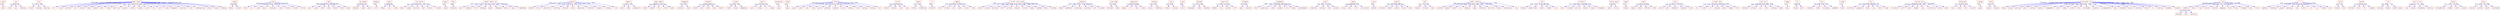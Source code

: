 strict digraph {
	sight	 [color=red,
		fontname=courier,
		shape=box];
	soon	 [color=red,
		fontname=courier,
		shape=box];
	sight -> soon	 [color=blue,
		xlabel=0.29];
	did	 [color=red,
		fontname=courier,
		shape=box];
	stay	 [color=red,
		fontname=courier,
		shape=box];
	did -> stay	 [color=blue,
		xlabel=0.12];
	was	 [color=red,
		fontname=courier,
		shape=box];
	did -> was	 [color=blue,
		xlabel=0.16];
	leaving	 [color=red,
		fontname=courier,
		shape=box];
	did -> leaving	 [color=blue,
		xlabel=0.57];
	life	 [color=red,
		fontname=courier,
		shape=box];
	closer	 [color=red,
		fontname=courier,
		shape=box];
	life -> closer	 [color=blue,
		xlabel=0.57];
	running	 [color=red,
		fontname=courier,
		shape=box];
	life -> running	 [color=blue,
		xlabel=0.57];
	getting	 [color=red,
		fontname=courier,
		shape=box];
	life -> getting	 [color=blue,
		xlabel=0.41];
	"mama rabbit"	 [color=red,
		fontname=courier,
		shape=box];
	art	 [color=red,
		fontname=courier,
		shape=box];
	"mama rabbit" -> art	 [color=blue,
		xlabel=0.33];
	cried	 [color=red,
		fontname=courier,
		shape=box];
	"mama rabbit" -> cried	 [color=blue,
		xlabel=0.39];
	hustled	 [color=red,
		fontname=courier,
		shape=box];
	"mama rabbit" -> hustled	 [color=blue,
		xlabel=0.31];
	tea	 [color=red,
		fontname=courier,
		shape=box];
	"mama rabbit" -> tea	 [color=blue,
		xlabel=0.33];
	turned	 [color=red,
		fontname=courier,
		shape=box];
	"mama rabbit" -> turned	 [color=blue,
		xlabel=0.25];
	high	 [color=red,
		fontname=courier,
		shape=box];
	"mama rabbit" -> high	 [color=blue,
		xlabel=0.25];
	heard	 [color=red,
		fontname=courier,
		shape=box];
	"mama rabbit" -> heard	 [color=blue,
		xlabel=0.39];
	mint	 [color=red,
		fontname=courier,
		shape=box];
	"mama rabbit" -> mint	 [color=blue,
		xlabel=0.33];
	chase	 [color=red,
		fontname=courier,
		shape=box];
	"mama rabbit" -> chase	 [color=blue,
		xlabel=0.37];
	"mint tea"	 [color=red,
		fontname=courier,
		shape=box];
	"mama rabbit" -> "mint tea"	 [color=blue,
		xlabel=0.41];
	prayers	 [color=red,
		fontname=courier,
		shape=box];
	"mama rabbit" -> prayers	 [color=blue,
		xlabel=0.37];
	father	 [color=red,
		fontname=courier,
		shape=box];
	"mama rabbit" -> father	 [color=blue,
		xlabel=0.33];
	hounds	 [color=red,
		fontname=courier,
		shape=box];
	"mama rabbit" -> hounds	 [color=blue,
		xlabel=0.37];
	start	 [color=red,
		fontname=courier,
		shape=box];
	"mama rabbit" -> start	 [color=blue,
		xlabel=0.37];
	hot	 [color=red,
		fontname=courier,
		shape=box];
	"mama rabbit" -> hot	 [color=blue,
		xlabel=0.31];
	call	 [color=red,
		fontname=courier,
		shape=box];
	"mama rabbit" -> call	 [color=blue,
		xlabel=0.33];
	cream	 [color=red,
		fontname=courier,
		shape=box];
	"mama rabbit" -> cream	 [color=blue,
		xlabel=0.33];
	whipped	 [color=red,
		fontname=courier,
		shape=box];
	"mama rabbit" -> whipped	 [color=blue,
		xlabel=0.33];
	chocolate	 [color=red,
		fontname=courier,
		shape=box];
	"mama rabbit" -> chocolate	 [color=blue,
		xlabel=0.92];
	last	 [color=red,
		fontname=courier,
		shape=box];
	"mama rabbit" -> last	 [color=blue,
		xlabel=0.18];
	thanksgiving	 [color=red,
		fontname=courier,
		shape=box];
	"mama rabbit" -> thanksgiving	 [color=blue,
		xlabel=0.29];
	piled	 [color=red,
		fontname=courier,
		shape=box];
	"mama rabbit" -> piled	 [color=blue,
		xlabel=0.33];
	praise	 [color=red,
		fontname=courier,
		shape=box];
	"mama rabbit" -> praise	 [color=blue,
		xlabel=0.33];
	making	 [color=red,
		fontname=courier,
		shape=box];
	"mama rabbit" -> making	 [color=blue,
		xlabel=0.31];
	rabbit	 [color=red,
		fontname=courier,
		shape=box];
	house	 [color=red,
		fontname=courier,
		shape=box];
	rabbit -> house	 [color=blue,
		xlabel=0.94];
	called	 [color=red,
		fontname=courier,
		shape=box];
	rabbit -> called	 [color=blue,
		xlabel=0.69];
	pine	 [color=red,
		fontname=courier,
		shape=box];
	trees	 [color=red,
		fontname=courier,
		shape=box];
	pine -> trees	 [color=blue,
		xlabel=0.18];
	air	 [color=red,
		fontname=courier,
		shape=box];
	pine -> air	 [color=blue,
		xlabel=0.12];
	sang	 [color=red,
		fontname=courier,
		shape=box];
	pine -> sang	 [color=blue,
		xlabel=0.25];
	music	 [color=red,
		fontname=courier,
		shape=box];
	pine -> music	 [color=blue,
		xlabel=0.25];
	fragrance	 [color=red,
		fontname=courier,
		shape=box];
	pine -> fragrance	 [color=blue,
		xlabel=0.22];
	wind	 [color=red,
		fontname=courier,
		shape=box];
	pine -> wind	 [color=blue,
		xlabel=0.18];
	flowers	 [color=red,
		fontname=courier,
		shape=box];
	pine -> flowers	 [color=blue,
		xlabel=0.18];
	birds	 [color=red,
		fontname=courier,
		shape=box];
	pine -> birds	 [color=blue,
		xlabel=0.22];
	filled	 [color=red,
		fontname=courier,
		shape=box];
	pine -> filled	 [color=blue,
		xlabel=0.73];
	rabs	 [color=red,
		fontname=courier,
		shape=box];
	get	 [color=red,
		fontname=courier,
		shape=box];
	rabs -> get	 [color=blue,
		xlabel=0.06];
	come	 [color=red,
		fontname=courier,
		shape=box];
	rabs -> come	 [color=blue,
		xlabel=0.92];
	rake	 [color=red,
		fontname=courier,
		shape=box];
	rabs -> rake	 [color=blue,
		xlabel=0.06];
	stop	 [color=red,
		fontname=courier,
		shape=box];
	rabs -> stop	 [color=blue,
		xlabel=0.1];
	three	 [color=red,
		fontname=courier,
		shape=box];
	rabs -> three	 [color=blue,
		xlabel=0.18];
	field	 [color=red,
		fontname=courier,
		shape=box];
	rabs -> field	 [color=blue,
		xlabel=0.08];
	open	 [color=red,
		fontname=courier,
		shape=box];
	rabs -> open	 [color=blue,
		xlabel=0.25];
	exclaimed	 [color=red,
		fontname=courier,
		shape=box];
	unknown	 [color=red,
		fontname=courier,
		shape=box];
	exclaimed -> unknown	 [color=blue,
		xlabel=0.69];
	right	 [color=red,
		fontname=courier,
		shape=box];
	exclaimed -> right	 [color=blue,
		xlabel=0.18];
	parts	 [color=red,
		fontname=courier,
		shape=box];
	exclaimed -> parts	 [color=blue,
		xlabel=0.22];
	meadows	 [color=red,
		fontname=courier,
		shape=box];
	hill	 [color=red,
		fontname=courier,
		shape=box];
	meadows -> hill	 [color=blue,
		xlabel=0.63];
	wants	 [color=red,
		fontname=courier,
		shape=box];
	knows	 [color=red,
		fontname=courier,
		shape=box];
	wants -> knows	 [color=blue,
		xlabel=0.1];
	eat	 [color=red,
		fontname=courier,
		shape=box];
	wants -> eat	 [color=blue,
		xlabel=0.08];
	take	 [color=red,
		fontname=courier,
		shape=box];
	wants -> take	 [color=blue,
		xlabel=0.45];
	"fox hunters"	 [color=red,
		fontname=courier,
		shape=box];
	beat	 [color=red,
		fontname=courier,
		shape=box];
	"fox hunters" -> beat	 [color=blue,
		xlabel=0.41];
	urged	 [color=red,
		fontname=courier,
		shape=box];
	"fox hunters" -> urged	 [color=blue,
		xlabel=0.31];
	excited	 [color=red,
		fontname=courier,
		shape=box];
	"fox hunters" -> excited	 [color=blue,
		xlabel=0.39];
	feet	 [color=red,
		fontname=courier,
		shape=box];
	"fox hunters" -> feet	 [color=blue,
		xlabel=0.31];
	"horses'"	 [color=red,
		fontname=courier,
		shape=box];
	"fox hunters" -> "horses'"	 [color=blue,
		xlabel=1.0];
	rhythm	 [color=red,
		fontname=courier,
		shape=box];
	"fox hunters" -> rhythm	 [color=blue,
		xlabel=0.41];
	bushes	 [color=red,
		fontname=courier,
		shape=box];
	spied	 [color=red,
		fontname=courier,
		shape=box];
	bushes -> spied	 [color=blue,
		xlabel=0.67];
	door	 [color=red,
		fontname=courier,
		shape=box];
	answered	 [color=red,
		fontname=courier,
		shape=box];
	door -> answered	 [color=blue,
		xlabel=0.49];
	"rabbit family sat"	 [color=red,
		fontname=courier,
		shape=box];
	poor	 [color=red,
		fontname=courier,
		shape=box];
	"rabbit family sat" -> poor	 [color=blue,
		xlabel=0.27];
	shaking	 [color=red,
		fontname=courier,
		shape=box];
	"rabbit family sat" -> shaking	 [color=blue,
		xlabel=0.22];
	still	 [color=red,
		fontname=courier,
		shape=box];
	"rabbit family sat" -> still	 [color=blue,
		xlabel=0.12];
	bulging	 [color=red,
		fontname=courier,
		shape=box];
	"rabbit family sat" -> bulging	 [color=blue,
		xlabel=0.2];
	panic	 [color=red,
		fontname=courier,
		shape=box];
	"rabbit family sat" -> panic	 [color=blue,
		xlabel=0.82];
	thumping	 [color=red,
		fontname=courier,
		shape=box];
	"rabbit family sat" -> thumping	 [color=blue,
		xlabel=0.22];
	hearts	 [color=red,
		fontname=courier,
		shape=box];
	"rabbit family sat" -> hearts	 [color=blue,
		xlabel=0.25];
	paws	 [color=red,
		fontname=courier,
		shape=box];
	"rabbit family sat" -> paws	 [color=blue,
		xlabel=0.27];
	frightened	 [color=red,
		fontname=courier,
		shape=box];
	"rabbit family sat" -> frightened	 [color=blue,
		xlabel=0.27];
	dainty	 [color=red,
		fontname=courier,
		shape=box];
	looked	 [color=red,
		fontname=courier,
		shape=box];
	dainty -> looked	 [color=blue,
		xlabel=0.29];
	little	 [color=red,
		fontname=courier,
		shape=box];
	dainty -> little	 [color=blue,
		xlabel=0.27];
	spectacles	 [color=red,
		fontname=courier,
		shape=box];
	dainty -> spectacles	 [color=blue,
		xlabel=0.25];
	knitting	 [color=red,
		fontname=courier,
		shape=box];
	dainty -> knitting	 [color=blue,
		xlabel=0.22];
	dressed	 [color=red,
		fontname=courier,
		shape=box];
	dainty -> dressed	 [color=blue,
		xlabel=0.24];
	socks	 [color=red,
		fontname=courier,
		shape=box];
	dainty -> socks	 [color=blue,
		xlabel=0.25];
	housecoat	 [color=red,
		fontname=courier,
		shape=box];
	dainty -> housecoat	 [color=blue,
		xlabel=0.22];
	flowered	 [color=red,
		fontname=courier,
		shape=box];
	dainty -> flowered	 [color=blue,
		xlabel=0.73];
	slippers	 [color=red,
		fontname=courier,
		shape=box];
	dainty -> slippers	 [color=blue,
		xlabel=0.27];
	lovingly	 [color=red,
		fontname=courier,
		shape=box];
	dainty -> lovingly	 [color=blue,
		xlabel=0.22];
	red	 [color=red,
		fontname=courier,
		shape=box];
	dainty -> red	 [color=blue,
		xlabel=0.24];
	apples	 [color=red,
		fontname=courier,
		shape=box];
	much	 [color=red,
		fontname=courier,
		shape=box];
	apples -> much	 [color=blue,
		xlabel=0.55];
	bake	 [color=red,
		fontname=courier,
		shape=box];
	apples -> bake	 [color=blue,
		xlabel=0.57];
	"greedy mrs"	 [color=red,
		fontname=courier,
		shape=box];
	apples -> "greedy mrs"	 [color=blue,
		xlabel=0.53];
	"papa rabbit"	 [color=red,
		fontname=courier,
		shape=box];
	heart	 [color=red,
		fontname=courier,
		shape=box];
	"papa rabbit" -> heart	 [color=blue,
		xlabel=0.29];
	bound	 [color=red,
		fontname=courier,
		shape=box];
	"papa rabbit" -> bound	 [color=blue,
		xlabel=0.96];
	"\"fox"	 [color=red,
		fontname=courier,
		shape=box];
	"papa rabbit" -> "\"fox"	 [color=blue,
		xlabel=0.37];
	relief	 [color=red,
		fontname=courier,
		shape=box];
	"papa rabbit" -> relief	 [color=blue,
		xlabel=0.35];
	gave	 [color=red,
		fontname=courier,
		shape=box];
	"papa rabbit" -> gave	 [color=blue,
		xlabel=0.33];
	eedgehog	 [color=red,
		fontname=courier,
		shape=box];
	cordially	 [color=red,
		fontname=courier,
		shape=box];
	eedgehog -> cordially	 [color=blue,
		xlabel=0.14];
	none	 [color=red,
		fontname=courier,
		shape=box];
	eedgehog -> none	 [color=blue,
		xlabel=0.61];
	thought	 [color=red,
		fontname=courier,
		shape=box];
	would	 [color=red,
		fontname=courier,
		shape=box];
	thought -> would	 [color=blue,
		xlabel=0.1];
	chat	 [color=red,
		fontname=courier,
		shape=box];
	thought -> chat	 [color=blue,
		xlabel=0.14];
	time	 [color=red,
		fontname=courier,
		shape=box];
	thought -> time	 [color=blue,
		xlabel=0.16];
	seen	 [color=red,
		fontname=courier,
		shape=box];
	thought -> seen	 [color=blue,
		xlabel=0.08];
	"haven't"	 [color=red,
		fontname=courier,
		shape=box];
	thought -> "haven't"	 [color=blue,
		xlabel=0.57];
	fright	 [color=red,
		fontname=courier,
		shape=box];
	head	 [color=red,
		fontname=courier,
		shape=box];
	fright -> head	 [color=blue,
		xlabel=0.25];
	stood	 [color=red,
		fontname=courier,
		shape=box];
	fright -> stood	 [color=blue,
		xlabel=0.29];
	"hedgehog's"	 [color=red,
		fontname=courier,
		shape=box];
	fright -> "hedgehog's"	 [color=blue,
		xlabel=0.78];
	quills	 [color=red,
		fontname=courier,
		shape=box];
	pull	 [color=red,
		fontname=courier,
		shape=box];
	quills -> pull	 [color=blue,
		xlabel=0.82];
	trying	 [color=red,
		fontname=courier,
		shape=box];
	quills -> trying	 [color=blue,
		xlabel=0.75];
	fro	 [color=red,
		fontname=courier,
		shape=box];
	quills -> fro	 [color=blue,
		xlabel=0.82];
	gone	 [color=red,
		fontname=courier,
		shape=box];
	quills -> gone	 [color=blue,
		xlabel=0.8];
	greediness	 [color=red,
		fontname=courier,
		shape=box];
	pays	 [color=red,
		fontname=courier,
		shape=box];
	greediness -> pays	 [color=blue,
		xlabel=0.51];
	found	 [color=red,
		fontname=courier,
		shape=box];
	huge	 [color=red,
		fontname=courier,
		shape=box];
	found -> huge	 [color=blue,
		xlabel=0.55];
	"\"looks"	 [color=red,
		fontname=courier,
		shape=box];
	great	 [color=red,
		fontname=courier,
		shape=box];
	"\"looks" -> great	 [color=blue,
		xlabel=0.22];
	said	 [color=red,
		fontname=courier,
		shape=box];
	"\"looks" -> said	 [color=blue,
		xlabel=0.39];
	end	 [color=red,
		fontname=courier,
		shape=box];
	"\"looks" -> end	 [color=blue,
		xlabel=0.33];
	like	 [color=red,
		fontname=courier,
		shape=box];
	"\"looks" -> like	 [color=blue,
		xlabel=0.25];
	porch	 [color=red,
		fontname=courier,
		shape=box];
	"\"looks" -> porch	 [color=blue,
		xlabel=0.9];
	walking	 [color=red,
		fontname=courier,
		shape=box];
	"\"looks" -> walking	 [color=blue,
		xlabel=0.33];
	looking	 [color=red,
		fontname=courier,
		shape=box];
	"\"looks" -> looking	 [color=blue,
		xlabel=0.31];
	carrot	 [color=red,
		fontname=courier,
		shape=box];
	"\"looks" -> carrot	 [color=blue,
		xlabel=0.35];
	coming	 [color=red,
		fontname=courier,
		shape=box];
	"\"looks" -> coming	 [color=blue,
		xlabel=0.31];
	front	 [color=red,
		fontname=courier,
		shape=box];
	"\"looks" -> front	 [color=blue,
		xlabel=0.37];
	eating	 [color=red,
		fontname=courier,
		shape=box];
	"\"looks" -> eating	 [color=blue,
		xlabel=0.27];
	rocking	 [color=red,
		fontname=courier,
		shape=box];
	"\"looks" -> rocking	 [color=blue,
		xlabel=0.31];
	sat	 [color=red,
		fontname=courier,
		shape=box];
	"\"looks" -> sat	 [color=blue,
		xlabel=0.31];
	stick	 [color=red,
		fontname=courier,
		shape=box];
	breath	 [color=red,
		fontname=courier,
		shape=box];
	stick -> breath	 [color=blue,
		xlabel=0.69];
	beside	 [color=red,
		fontname=courier,
		shape=box];
	stick -> beside	 [color=blue,
		xlabel=0.24];
	oak	 [color=red,
		fontname=courier,
		shape=box];
	stick -> oak	 [color=blue,
		xlabel=0.22];
	big	 [color=red,
		fontname=courier,
		shape=box];
	stick -> big	 [color=blue,
		xlabel=0.18];
	mouth	 [color=red,
		fontname=courier,
		shape=box];
	fairly	 [color=red,
		fontname=courier,
		shape=box];
	mouth -> fairly	 [color=blue,
		xlabel=0.51];
	dribbling	 [color=red,
		fontname=courier,
		shape=box];
	mouth -> dribbling	 [color=blue,
		xlabel=0.51];
	mr	 [color=red,
		fontname=courier,
		shape=box];
	children	 [color=red,
		fontname=courier,
		shape=box];
	mr -> children	 [color=blue,
		xlabel=0.82];
	jumped	 [color=red,
		fontname=courier,
		shape=box];
	slid	 [color=red,
		fontname=courier,
		shape=box];
	jumped -> slid	 [color=blue,
		xlabel=0.73];
	stream	 [color=red,
		fontname=courier,
		shape=box];
	jumped -> stream	 [color=blue,
		xlabel=0.25];
	lost	 [color=red,
		fontname=courier,
		shape=box];
	jumped -> lost	 [color=blue,
		xlabel=0.22];
	water	 [color=red,
		fontname=courier,
		shape=box];
	jumped -> water	 [color=blue,
		xlabel=0.71];
	scent	 [color=red,
		fontname=courier,
		shape=box];
	jumped -> scent	 [color=blue,
		xlabel=0.25];
	side	 [color=red,
		fontname=courier,
		shape=box];
	jumped -> side	 [color=blue,
		xlabel=0.24];
	"crystal clear brook"	 [color=red,
		fontname=courier,
		shape=box];
	catch	 [color=red,
		fontname=courier,
		shape=box];
	"crystal clear brook" -> catch	 [color=blue,
		xlabel=0.04];
	living	 [color=red,
		fontname=courier,
		shape=box];
	"crystal clear brook" -> living	 [color=blue,
		xlabel=0.1];
	darting	 [color=red,
		fontname=courier,
		shape=box];
	"crystal clear brook" -> darting	 [color=blue,
		xlabel=0.84];
	leaf	 [color=red,
		fontname=courier,
		shape=box];
	"crystal clear brook" -> leaf	 [color=blue,
		xlabel=0.06];
	sailing	 [color=red,
		fontname=courier,
		shape=box];
	"crystal clear brook" -> sailing	 [color=blue,
		xlabel=0.04];
	played	 [color=red,
		fontname=courier,
		shape=box];
	"crystal clear brook" -> played	 [color=blue,
		xlabel=0.04];
	silvery	 [color=red,
		fontname=courier,
		shape=box];
	"crystal clear brook" -> silvery	 [color=blue,
		xlabel=0.06];
	woods	 [color=red,
		fontname=courier,
		shape=box];
	"crystal clear brook" -> woods	 [color=blue,
		xlabel=0.96];
	wading	 [color=red,
		fontname=courier,
		shape=box];
	"crystal clear brook" -> wading	 [color=blue,
		xlabel=0.04];
	boats	 [color=red,
		fontname=courier,
		shape=box];
	"crystal clear brook" -> boats	 [color=blue,
		xlabel=0.04];
	minnows	 [color=red,
		fontname=courier,
		shape=box];
	"crystal clear brook" -> minnows	 [color=blue,
		xlabel=0.9];
	needles	 [color=red,
		fontname=courier,
		shape=box];
	made	 [color=red,
		fontname=courier,
		shape=box];
	needles -> made	 [color=blue,
		xlabel=0.16];
	woodland	 [color=red,
		fontname=courier,
		shape=box];
	needles -> woodland	 [color=blue,
		xlabel=0.18];
	carpeting	 [color=red,
		fontname=courier,
		shape=box];
	needles -> carpeting	 [color=blue,
		xlabel=0.16];
	towering	 [color=red,
		fontname=courier,
		shape=box];
	needles -> towering	 [color=blue,
		xlabel=0.16];
	soft	 [color=red,
		fontname=courier,
		shape=box];
	needles -> soft	 [color=blue,
		xlabel=0.16];
	ground	 [color=red,
		fontname=courier,
		shape=box];
	needles -> ground	 [color=blue,
		xlabel=0.59];
	"cozy home"	 [color=red,
		fontname=courier,
		shape=box];
	burrowed	 [color=red,
		fontname=courier,
		shape=box];
	"cozy home" -> burrowed	 [color=blue,
		xlabel=0.22];
	deep	 [color=red,
		fontname=courier,
		shape=box];
	"cozy home" -> deep	 [color=blue,
		xlabel=0.65];
	dumplings	 [color=red,
		fontname=courier,
		shape=box];
	apple	 [color=red,
		fontname=courier,
		shape=box];
	dumplings -> apple	 [color=blue,
		xlabel=0.73];
	"it's"	 [color=red,
		fontname=courier,
		shape=box];
	dumplings -> "it's"	 [color=blue,
		xlabel=0.67];
	hair	 [color=red,
		fontname=courier,
		shape=box];
	dumplings -> hair	 [color=blue,
		xlabel=0.04];
	every	 [color=red,
		fontname=courier,
		shape=box];
	dumplings -> every	 [color=blue,
		xlabel=0.08];
	agreed	 [color=red,
		fontname=courier,
		shape=box];
	voice	 [color=red,
		fontname=courier,
		shape=box];
	agreed -> voice	 [color=blue,
		xlabel=0.67];
	trembling	 [color=red,
		fontname=courier,
		shape=box];
	agreed -> trembling	 [color=blue,
		xlabel=0.61];
	bag	 [color=red,
		fontname=courier,
		shape=box];
	slowly	 [color=red,
		fontname=courier,
		shape=box];
	bag -> slowly	 [color=blue,
		xlabel=0.61];
	crawled	 [color=red,
		fontname=courier,
		shape=box];
	bag -> crawled	 [color=blue,
		xlabel=0.18];
	sack	 [color=red,
		fontname=courier,
		shape=box];
	resist	 [color=red,
		fontname=courier,
		shape=box];
	sack -> resist	 [color=blue,
		xlabel=0.69];
	bedroom	 [color=red,
		fontname=courier,
		shape=box];
	newspaper	 [color=red,
		fontname=courier,
		shape=box];
	bedroom -> newspaper	 [color=blue,
		xlabel=0.25];
	robe	 [color=red,
		fontname=courier,
		shape=box];
	bedroom -> robe	 [color=blue,
		xlabel=0.73];
	reading	 [color=red,
		fontname=courier,
		shape=box];
	bedroom -> reading	 [color=blue,
		xlabel=0.24];
	squirrels	 [color=red,
		fontname=courier,
		shape=box];
	hidden	 [color=red,
		fontname=courier,
		shape=box];
	squirrels -> hidden	 [color=blue,
		xlabel=0.71];
	nuts	 [color=red,
		fontname=courier,
		shape=box];
	squirrels -> nuts	 [color=blue,
		xlabel=0.25];
	around	 [color=red,
		fontname=courier,
		shape=box];
	squirrels -> around	 [color=blue,
		xlabel=0.2];
	left	 [color=red,
		fontname=courier,
		shape=box];
	squirrels -> left	 [color=blue,
		xlabel=0.22];
	dropped	 [color=red,
		fontname=courier,
		shape=box];
	upon	 [color=red,
		fontname=courier,
		shape=box];
	dropped -> upon	 [color=blue,
		xlabel=0.37];
	heavily	 [color=red,
		fontname=courier,
		shape=box];
	dropped -> heavily	 [color=blue,
		xlabel=0.06];
	hedgehog	 [color=red,
		fontname=courier,
		shape=box];
	shot	 [color=red,
		fontname=courier,
		shape=box];
	hedgehog -> shot	 [color=blue,
		xlabel=0.84];
	suspicious	 [color=red,
		fontname=courier,
		shape=box];
	hedgehog -> suspicious	 [color=blue,
		xlabel=0.33];
	reach	 [color=red,
		fontname=courier,
		shape=box];
	hedgehog -> reach	 [color=blue,
		xlabel=0.39];
	greedy	 [color=red,
		fontname=courier,
		shape=box];
	hedgehog -> greedy	 [color=blue,
		xlabel=0.94];
	silly	 [color=red,
		fontname=courier,
		shape=box];
	hedgehog -> silly	 [color=blue,
		xlabel=0.33];
	sharp	 [color=red,
		fontname=courier,
		shape=box];
	hedgehog -> sharp	 [color=blue,
		xlabel=0.24];
	grasshoppers	 [color=red,
		fontname=courier,
		shape=box];
	hedgehog -> grasshoppers	 [color=blue,
		xlabel=0.14];
	eyes	 [color=red,
		fontname=courier,
		shape=box];
	inquired	 [color=red,
		fontname=courier,
		shape=box];
	eyes -> inquired	 [color=blue,
		xlabel=0.18];
	cunning	 [color=red,
		fontname=courier,
		shape=box];
	eyes -> cunning	 [color=blue,
		xlabel=0.65];
	look	 [color=red,
		fontname=courier,
		shape=box];
	eyes -> look	 [color=blue,
		xlabel=0.2];
	wicked	 [color=red,
		fontname=courier,
		shape=box];
	eyes -> wicked	 [color=blue,
		xlabel=0.18];
	papa	 [color=red,
		fontname=courier,
		shape=box];
	straw	 [color=red,
		fontname=courier,
		shape=box];
	papa -> straw	 [color=blue,
		xlabel=0.86];
	cover	 [color=red,
		fontname=courier,
		shape=box];
	papa -> cover	 [color=blue,
		xlabel=0.86];
	tell	 [color=red,
		fontname=courier,
		shape=box];
	papa -> tell	 [color=blue,
		xlabel=0.86];
	instructed	 [color=red,
		fontname=courier,
		shape=box];
	papa -> instructed	 [color=blue,
		xlabel=0.82];
	yard	 [color=red,
		fontname=courier,
		shape=box];
	walked	 [color=red,
		fontname=courier,
		shape=box];
	yard -> walked	 [color=blue,
		xlabel=0.61];
	family	 [color=red,
		fontname=courier,
		shape=box];
	resolved	 [color=red,
		fontname=courier,
		shape=box];
	family -> resolved	 [color=blue,
		xlabel=0.65];
	death	 [color=red,
		fontname=courier,
		shape=box];
	family -> death	 [color=blue,
		xlabel=0.67];
	bother	 [color=red,
		fontname=courier,
		shape=box];
	family -> bother	 [color=blue,
		xlabel=0.69];
	never	 [color=red,
		fontname=courier,
		shape=box];
	family -> never	 [color=blue,
		xlabel=0.63];
	near	 [color=red,
		fontname=courier,
		shape=box];
	family -> near	 [color=blue,
		xlabel=0.53];
	"day\""	 [color=red,
		fontname=courier,
		shape=box];
	toward	 [color=red,
		fontname=courier,
		shape=box];
	"day\"" -> toward	 [color=blue,
		xlabel=0.65];
	trotted	 [color=red,
		fontname=courier,
		shape=box];
	"day\"" -> trotted	 [color=blue,
		xlabel=0.2];
	road	 [color=red,
		fontname=courier,
		shape=box];
	"day\"" -> road	 [color=blue,
		xlabel=0.16];
	"rabbit family"	 [color=red,
		fontname=courier,
		shape=box];
	started	 [color=red,
		fontname=courier,
		shape=box];
	"rabbit family" -> started	 [color=blue,
		xlabel=0.08];
	among	 [color=red,
		fontname=courier,
		shape=box];
	"rabbit family" -> among	 [color=blue,
		xlabel=0.02];
	lived	 [color=red,
		fontname=courier,
		shape=box];
	"rabbit family" -> lived	 [color=blue,
		xlabel=0.12];
	sly	 [color=red,
		fontname=courier,
		shape=box];
	"rabbit family" -> sly	 [color=blue,
		xlabel=0.02];
	happily	 [color=red,
		fontname=courier,
		shape=box];
	"rabbit family" -> happily	 [color=blue,
		xlabel=0.02];
	away	 [color=red,
		fontname=courier,
		shape=box];
	"rabbit family" -> away	 [color=blue,
		xlabel=0.63];
	bothered	 [color=red,
		fontname=courier,
		shape=box];
	"rabbit family" -> bothered	 [color=blue,
		xlabel=0.04];
	murrelle	 [color=red,
		fontname=courier,
		shape=box];
	"rabbit family" -> murrelle	 [color=blue,
		xlabel=0.02];
	pines	 [color=red,
		fontname=courier,
		shape=box];
	"rabbit family" -> pines	 [color=blue,
		xlabel=0.02];
	whispering	 [color=red,
		fontname=courier,
		shape=box];
	"rabbit family" -> whispering	 [color=blue,
		xlabel=0.02];
	log	 [color=red,
		fontname=courier,
		shape=box];
	"rabbit family" -> log	 [color=blue,
		xlabel=0.12];
	"\"get"	 [color=red,
		fontname=courier,
		shape=box];
	things	 [color=red,
		fontname=courier,
		shape=box];
	"\"get" -> things	 [color=blue,
		xlabel=0.59];
	"rubber boots"	 [color=red,
		fontname=courier,
		shape=box];
	"\"get" -> "rubber boots"	 [color=blue,
		xlabel=0.12];
	boots	 [color=red,
		fontname=courier,
		shape=box];
	"\"get" -> boots	 [color=blue,
		xlabel=0.16];
	rubber	 [color=red,
		fontname=courier,
		shape=box];
	"\"get" -> rubber	 [color=blue,
		xlabel=0.02];
	put	 [color=red,
		fontname=courier,
		shape=box];
	"\"get" -> put	 [color=blue,
		xlabel=0.04];
	crickets	 [color=red,
		fontname=courier,
		shape=box];
	owls	 [color=red,
		fontname=courier,
		shape=box];
	crickets -> owls	 [color=blue,
		xlabel=0.2];
	chirped	 [color=red,
		fontname=courier,
		shape=box];
	crickets -> chirped	 [color=blue,
		xlabel=0.18];
	merrily	 [color=red,
		fontname=courier,
		shape=box];
	crickets -> merrily	 [color=blue,
		xlabel=0.61];
	hooted	 [color=red,
		fontname=courier,
		shape=box];
	crickets -> hooted	 [color=blue,
		xlabel=0.18];
	night	 [color=red,
		fontname=courier,
		shape=box];
	crickets -> night	 [color=blue,
		xlabel=0.18];
	throughout	 [color=red,
		fontname=courier,
		shape=box];
	crickets -> throughout	 [color=blue,
		xlabel=0.16];
	"piney woods"	 [color=red,
		fontname=courier,
		shape=box];
	move	 [color=red,
		fontname=courier,
		shape=box];
	"piney woods" -> move	 [color=blue,
		xlabel=0.76];
	across	 [color=red,
		fontname=courier,
		shape=box];
	"piney woods" -> across	 [color=blue,
		xlabel=0.67];
	might	 [color=red,
		fontname=courier,
		shape=box];
	loudly	 [color=red,
		fontname=courier,
		shape=box];
	might -> loudly	 [color=blue,
		xlabel=0.22];
	seat	 [color=red,
		fontname=courier,
		shape=box];
	enemy	 [color=red,
		fontname=courier,
		shape=box];
	seat -> enemy	 [color=blue,
		xlabel=0.2];
	could	 [color=red,
		fontname=courier,
		shape=box];
	seat -> could	 [color=blue,
		xlabel=0.14];
	offered	 [color=red,
		fontname=courier,
		shape=box];
	seat -> offered	 [color=blue,
		xlabel=0.24];
	rude	 [color=red,
		fontname=courier,
		shape=box];
	seat -> rude	 [color=blue,
		xlabel=0.69];
	were	 [color=red,
		fontname=courier,
		shape=box];
	since	 [color=red,
		fontname=courier,
		shape=box];
	were -> since	 [color=blue,
		xlabel=0.18];
	well	 [color=red,
		fontname=courier,
		shape=box];
	were -> well	 [color=blue,
		xlabel=0.2];
	obedient	 [color=red,
		fontname=courier,
		shape=box];
	were -> obedient	 [color=blue,
		xlabel=0.25];
	behaved	 [color=red,
		fontname=courier,
		shape=box];
	were -> behaved	 [color=blue,
		xlabel=0.73];
	told	 [color=red,
		fontname=courier,
		shape=box];
	were -> told	 [color=blue,
		xlabel=0.22];
	"slight rain"	 [color=red,
		fontname=courier,
		shape=box];
	dry	 [color=red,
		fontname=courier,
		shape=box];
	"slight rain" -> dry	 [color=blue,
		xlabel=0.12];
	tired	 [color=red,
		fontname=courier,
		shape=box];
	"slight rain" -> tired	 [color=blue,
		xlabel=0.71];
	sit	 [color=red,
		fontname=courier,
		shape=box];
	"slight rain" -> sit	 [color=blue,
		xlabel=0.2];
	became	 [color=red,
		fontname=courier,
		shape=box];
	"slight rain" -> became	 [color=blue,
		xlabel=0.25];
	place	 [color=red,
		fontname=courier,
		shape=box];
	"slight rain" -> place	 [color=blue,
		xlabel=0.16];
	begun	 [color=red,
		fontname=courier,
		shape=box];
	"slight rain" -> begun	 [color=blue,
		xlabel=0.22];
	fall	 [color=red,
		fontname=courier,
		shape=box];
	"slight rain" -> fall	 [color=blue,
		xlabel=0.16];
	"cozy fire"	 [color=red,
		fontname=courier,
		shape=box];
	evening	 [color=red,
		fontname=courier,
		shape=box];
	"cozy fire" -> evening	 [color=blue,
		xlabel=0.04];
	sitting	 [color=red,
		fontname=courier,
		shape=box];
	"cozy fire" -> sitting	 [color=blue,
		xlabel=0.06];
	one	 [color=red,
		fontname=courier,
		shape=box];
	"cozy fire" -> one	 [color=blue,
		xlabel=0.57];
	late	 [color=red,
		fontname=courier,
		shape=box];
	"cozy fire" -> late	 [color=blue,
		xlabel=0.04];
	talking	 [color=red,
		fontname=courier,
		shape=box];
	"cozy fire" -> talking	 [color=blue,
		xlabel=0.04];
	mama	 [color=red,
		fontname=courier,
		shape=box];
	"cozy fire" -> mama	 [color=blue,
		xlabel=0.06];
	number	 [color=red,
		fontname=courier,
		shape=box];
	pass	 [color=red,
		fontname=courier,
		shape=box];
	number -> pass	 [color=blue,
		xlabel=0.57];
	mrs	 [color=red,
		fontname=courier,
		shape=box];
	enjoy	 [color=red,
		fontname=courier,
		shape=box];
	mrs -> enjoy	 [color=blue,
		xlabel=0.08];
	"don't"	 [color=red,
		fontname=courier,
		shape=box];
	mrs -> "don't"	 [color=blue,
		xlabel=0.41];
	grin	 [color=red,
		fontname=courier,
		shape=box];
	shoulder	 [color=red,
		fontname=courier,
		shape=box];
	grin -> shoulder	 [color=blue,
		xlabel=0.78];
	home	 [color=red,
		fontname=courier,
		shape=box];
	grin -> home	 [color=blue,
		xlabel=0.76];
	screaming	 [color=red,
		fontname=courier,
		shape=box];
	grin -> screaming	 [color=blue,
		xlabel=0.22];
	grabbed	 [color=red,
		fontname=courier,
		shape=box];
	grin -> grabbed	 [color=blue,
		xlabel=0.73];
	slight	 [color=red,
		fontname=courier,
		shape=box];
	frown	 [color=red,
		fontname=courier,
		shape=box];
	slight -> frown	 [color=blue,
		xlabel=0.73];
	ran	 [color=red,
		fontname=courier,
		shape=box];
	direction	 [color=red,
		fontname=courier,
		shape=box];
	ran -> direction	 [color=blue,
		xlabel=0.37];
	opposite	 [color=red,
		fontname=courier,
		shape=box];
	ran -> opposite	 [color=blue,
		xlabel=0.31];
	took	 [color=red,
		fontname=courier,
		shape=box];
	ran -> took	 [color=blue,
		xlabel=0.31];
	way	 [color=red,
		fontname=courier,
		shape=box];
	ran -> way	 [color=blue,
		xlabel=0.39];
	hole	 [color=red,
		fontname=courier,
		shape=box];
	ran -> hole	 [color=blue,
		xlabel=0.43];
	dogs	 [color=red,
		fontname=courier,
		shape=box];
	ran -> dogs	 [color=blue,
		xlabel=0.9];
	"hollow tree"	 [color=red,
		fontname=courier,
		shape=box];
	furiously	 [color=red,
		fontname=courier,
		shape=box];
	"hollow tree" -> furiously	 [color=blue,
		xlabel=0.8];
	sniff	 [color=red,
		fontname=courier,
		shape=box];
	"hollow tree" -> sniff	 [color=blue,
		xlabel=0.27];
	shall	 [color=red,
		fontname=courier,
		shape=box];
	"hollow tree" -> shall	 [color=blue,
		xlabel=0.24];
	began	 [color=red,
		fontname=courier,
		shape=box];
	"hollow tree" -> began	 [color=blue,
		xlabel=0.31];
	dig	 [color=red,
		fontname=courier,
		shape=box];
	"hollow tree" -> dig	 [color=blue,
		xlabel=0.92];
	scratching	 [color=red,
		fontname=courier,
		shape=box];
	"hollow tree" -> scratching	 [color=blue,
		xlabel=0.22];
	earth	 [color=red,
		fontname=courier,
		shape=box];
	"hollow tree" -> earth	 [color=blue,
		xlabel=0.16];
	went	 [color=red,
		fontname=courier,
		shape=box];
	"hollow tree" -> went	 [color=blue,
		xlabel=0.24];
	whispered	 [color=red,
		fontname=courier,
		shape=box];
	face	 [color=red,
		fontname=courier,
		shape=box];
	whispered -> face	 [color=blue,
		xlabel=0.47];
	alarm	 [color=red,
		fontname=courier,
		shape=box];
	whispered -> alarm	 [color=blue,
		xlabel=1.0];
	full	 [color=red,
		fontname=courier,
		shape=box];
	whispered -> full	 [color=blue,
		xlabel=0.24];
	concern	 [color=red,
		fontname=courier,
		shape=box];
	whispered -> concern	 [color=blue,
		xlabel=0.47];
	tonight	 [color=red,
		fontname=courier,
		shape=box];
	good	 [color=red,
		fontname=courier,
		shape=box];
	tonight -> good	 [color=blue,
		xlabel=0.61];
	horns	 [color=red,
		fontname=courier,
		shape=box];
	nearer	 [color=red,
		fontname=courier,
		shape=box];
	horns -> nearer	 [color=blue,
		xlabel=0.76];
	baying	 [color=red,
		fontname=courier,
		shape=box];
	horns -> baying	 [color=blue,
		xlabel=0.71];
	"old mother fox"	 [color=red,
		fontname=courier,
		shape=box];
	honey	 [color=red,
		fontname=courier,
		shape=box];
	"old mother fox" -> honey	 [color=blue,
		xlabel=0.25];
	bring	 [color=red,
		fontname=courier,
		shape=box];
	"old mother fox" -> bring	 [color=blue,
		xlabel=0.12];
	pulling	 [color=red,
		fontname=courier,
		shape=box];
	"old mother fox" -> pulling	 [color=blue,
		xlabel=0.8];
	want	 [color=red,
		fontname=courier,
		shape=box];
	"old mother fox" -> want	 [color=blue,
		xlabel=0.04];
	calling	 [color=red,
		fontname=courier,
		shape=box];
	"old mother fox" -> calling	 [color=blue,
		xlabel=0.18];
	readily	 [color=red,
		fontname=courier,
		shape=box];
	"old mother fox" -> readily	 [color=blue,
		xlabel=0.02];
	engagement	 [color=red,
		fontname=courier,
		shape=box];
	"old mother fox" -> engagement	 [color=blue,
		xlabel=0.04];
	next	 [color=red,
		fontname=courier,
		shape=box];
	"old mother fox" -> next	 [color=blue,
		xlabel=0.1];
	today	 [color=red,
		fontname=courier,
		shape=box];
	"old mother fox" -> today	 [color=blue,
		xlabel=0.04];
	listen	 [color=red,
		fontname=courier,
		shape=box];
	"old mother fox" -> listen	 [color=blue,
		xlabel=0.02];
	real	 [color=red,
		fontname=courier,
		shape=box];
	"old mother fox" -> real	 [color=blue,
		xlabel=0.02];
	pretended	 [color=red,
		fontname=courier,
		shape=box];
	"old mother fox" -> pretended	 [color=blue,
		xlabel=0.04];
	inwardly	 [color=red,
		fontname=courier,
		shape=box];
	"old mother fox" -> inwardly	 [color=blue,
		xlabel=0.02];
	disappointed	 [color=red,
		fontname=courier,
		shape=box];
	"old mother fox" -> disappointed	 [color=blue,
		xlabel=0.04];
	day	 [color=red,
		fontname=courier,
		shape=box];
	"old mother fox" -> day	 [color=blue,
		xlabel=0.02];
	planned	 [color=red,
		fontname=courier,
		shape=box];
	"old mother fox" -> planned	 [color=blue,
		xlabel=0.04];
	places	 [color=red,
		fontname=courier,
		shape=box];
	"old mother fox" -> places	 [color=blue,
		xlabel=0.24];
	chuckled	 [color=red,
		fontname=courier,
		shape=box];
	"old mother fox" -> chuckled	 [color=blue,
		xlabel=0.04];
	feast	 [color=red,
		fontname=courier,
		shape=box];
	"old mother fox" -> feast	 [color=blue,
		xlabel=0.02];
	us	 [color=red,
		fontname=courier,
		shape=box];
	"old mother fox" -> us	 [color=blue,
		xlabel=0.04];
	morning	 [color=red,
		fontname=courier,
		shape=box];
	"old mother fox" -> morning	 [color=blue,
		xlabel=0.04];
	neighbor	 [color=red,
		fontname=courier,
		shape=box];
	"old mother fox" -> neighbor	 [color=blue,
		xlabel=0.25];
	knocked	 [color=red,
		fontname=courier,
		shape=box];
	"old mother fox" -> knocked	 [color=blue,
		xlabel=0.04];
	old	 [color=red,
		fontname=courier,
		shape=box];
	suddenly	 [color=red,
		fontname=courier,
		shape=box];
	old -> suddenly	 [color=blue,
		xlabel=0.06];
	back	 [color=red,
		fontname=courier,
		shape=box];
	old -> back	 [color=blue,
		xlabel=0.02];
	"\"toot"	 [color=red,
		fontname=courier,
		shape=box];
	old -> "\"toot"	 [color=blue,
		xlabel=0.02];
	busily	 [color=red,
		fontname=courier,
		shape=box];
	old -> busily	 [color=blue,
		xlabel=0.08];
	failed	 [color=red,
		fontname=courier,
		shape=box];
	old -> failed	 [color=blue,
		xlabel=0.06];
	digging	 [color=red,
		fontname=courier,
		shape=box];
	old -> digging	 [color=blue,
		xlabel=0.1];
	threw	 [color=red,
		fontname=courier,
		shape=box];
	old -> threw	 [color=blue,
		xlabel=0.12];
	hear	 [color=red,
		fontname=courier,
		shape=box];
	old -> hear	 [color=blue,
		xlabel=0.08];
	stopped	 [color=red,
		fontname=courier,
		shape=box];
	old -> stopped	 [color=blue,
		xlabel=0.06];
	ears	 [color=red,
		fontname=courier,
		shape=box];
	old -> ears	 [color=blue,
		xlabel=0.1];
	first	 [color=red,
		fontname=courier,
		shape=box];
	old -> first	 [color=blue,
		xlabel=0.49];
	barking	 [color=red,
		fontname=courier,
		shape=box];
	suddenly -> barking	 [color=blue,
		xlabel=0.24];
	woof	 [color=red,
		fontname=courier,
		shape=box];
	suddenly -> woof	 [color=blue,
		xlabel=0.24];
	distance	 [color=red,
		fontname=courier,
		shape=box];
	suddenly -> distance	 [color=blue,
		xlabel=0.25];
	"\"i"	 [color=red,
		fontname=courier,
		shape=box];
	goodies	 [color=red,
		fontname=courier,
		shape=box];
	"\"i" -> goodies	 [color=blue,
		xlabel=0.18];
	thinking	 [color=red,
		fontname=courier,
		shape=box];
	"\"i" -> thinking	 [color=blue,
		xlabel=0.14];
	young	 [color=red,
		fontname=courier,
		shape=box];
	"\"i" -> young	 [color=blue,
		xlabel=0.67];
	smacking	 [color=red,
		fontname=courier,
		shape=box];
	"\"i" -> smacking	 [color=blue,
		xlabel=0.14];
	lips	 [color=red,
		fontname=courier,
		shape=box];
	"\"i" -> lips	 [color=blue,
		xlabel=0.18];
	softly	 [color=red,
		fontname=courier,
		shape=box];
	"\"i" -> softly	 [color=blue,
		xlabel=0.14];
	let	 [color=red,
		fontname=courier,
		shape=box];
	"\"i" -> let	 [color=blue,
		xlabel=0.06];
	go	 [color=red,
		fontname=courier,
		shape=box];
	"\"i" -> go	 [color=blue,
		xlabel=0.08];
	asked	 [color=red,
		fontname=courier,
		shape=box];
	"\"i" -> asked	 [color=blue,
		xlabel=0.12];
	nice	 [color=red,
		fontname=courier,
		shape=box];
	"\"i" -> nice	 [color=blue,
		xlabel=0.18];
	allow	 [color=red,
		fontname=courier,
		shape=box];
	fooled	 [color=red,
		fontname=courier,
		shape=box];
	allow -> fooled	 [color=blue,
		xlabel=0.67];
	else	 [color=red,
		fontname=courier,
		shape=box];
	allow -> else	 [color=blue,
		xlabel=0.2];
	greed	 [color=red,
		fontname=courier,
		shape=box];
	foolish	 [color=red,
		fontname=courier,
		shape=box];
	greed -> foolish	 [color=blue,
		xlabel=0.2];
	had	 [color=red,
		fontname=courier,
		shape=box];
	greed -> had	 [color=blue,
		xlabel=0.22];
	oh	 [color=red,
		fontname=courier,
		shape=box];
	greed -> oh	 [color=blue,
		xlabel=0.24];
	trapped	 [color=red,
		fontname=courier,
		shape=box];
	greed -> trapped	 [color=blue,
		xlabel=0.67];
	"\"do"	 [color=red,
		fontname=courier,
		shape=box];
	nothing	 [color=red,
		fontname=courier,
		shape=box];
	"\"do" -> nothing	 [color=blue,
		xlabel=0.82];
	tender	 [color=red,
		fontname=courier,
		shape=box];
	"\"do" -> tender	 [color=blue,
		xlabel=0.88];
	"tender young"	 [color=red,
		fontname=courier,
		shape=box];
	"\"do" -> "tender young"	 [color=blue,
		xlabel=1.0];
	"old sly fox"	 [color=red,
		fontname=courier,
		shape=box];
	new	 [color=red,
		fontname=courier,
		shape=box];
	"old sly fox" -> new	 [color=blue,
		xlabel=0.08];
	moved	 [color=red,
		fontname=courier,
		shape=box];
	"old sly fox" -> moved	 [color=blue,
		xlabel=0.12];
	delighted	 [color=red,
		fontname=courier,
		shape=box];
	"old sly fox" -> delighted	 [color=blue,
		xlabel=0.1];
	destroy	 [color=red,
		fontname=courier,
		shape=box];
	"old sly fox" -> destroy	 [color=blue,
		xlabel=0.45];
	dinner	 [color=red,
		fontname=courier,
		shape=box];
	straightened	 [color=red,
		fontname=courier,
		shape=box];
	dinner -> straightened	 [color=blue,
		xlabel=0.71];
	cooked	 [color=red,
		fontname=courier,
		shape=box];
	dinner -> cooked	 [color=blue,
		xlabel=0.22];
	eaten	 [color=red,
		fontname=courier,
		shape=box];
	dinner -> eaten	 [color=blue,
		xlabel=0.2];
	stayed	 [color=red,
		fontname=courier,
		shape=box];
	dinner -> stayed	 [color=blue,
		xlabel=0.22];
	mice	 [color=red,
		fontname=courier,
		shape=box];
	covered	 [color=red,
		fontname=courier,
		shape=box];
	mice -> covered	 [color=blue,
		xlabel=0.31];
	quickly	 [color=red,
		fontname=courier,
		shape=box];
	mice -> quickly	 [color=blue,
		xlabel=0.29];
	quiet	 [color=red,
		fontname=courier,
		shape=box];
	mice -> quiet	 [color=blue,
		xlabel=0.2];
	cautioned	 [color=red,
		fontname=courier,
		shape=box];
	mice -> cautioned	 [color=blue,
		xlabel=0.86];
}
